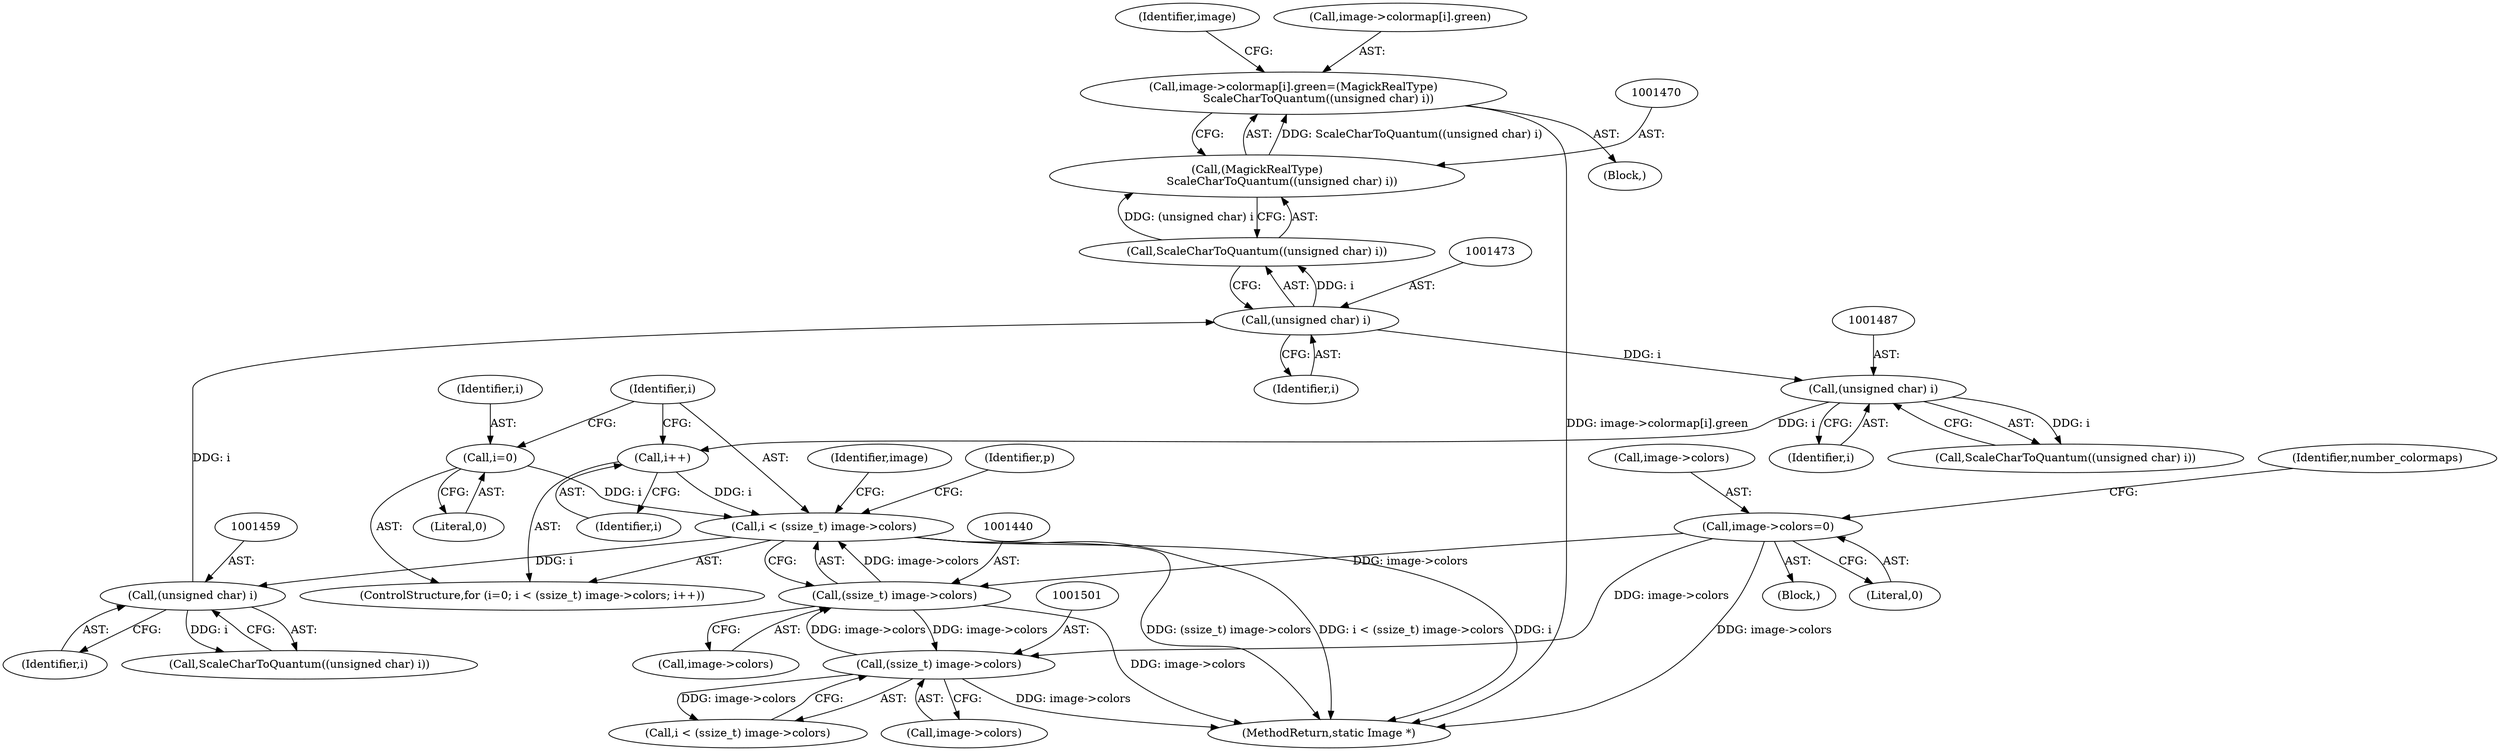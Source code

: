 digraph "0_ImageMagick_1c358ffe0049f768dd49a8a889c1cbf99ac9849b@array" {
"1001461" [label="(Call,image->colormap[i].green=(MagickRealType)\n              ScaleCharToQuantum((unsigned char) i))"];
"1001469" [label="(Call,(MagickRealType)\n              ScaleCharToQuantum((unsigned char) i))"];
"1001471" [label="(Call,ScaleCharToQuantum((unsigned char) i))"];
"1001472" [label="(Call,(unsigned char) i)"];
"1001458" [label="(Call,(unsigned char) i)"];
"1001437" [label="(Call,i < (ssize_t) image->colors)"];
"1001444" [label="(Call,i++)"];
"1001486" [label="(Call,(unsigned char) i)"];
"1001434" [label="(Call,i=0)"];
"1001439" [label="(Call,(ssize_t) image->colors)"];
"1001842" [label="(Call,image->colors=0)"];
"1001500" [label="(Call,(ssize_t) image->colors)"];
"1001434" [label="(Call,i=0)"];
"1001461" [label="(Call,image->colormap[i].green=(MagickRealType)\n              ScaleCharToQuantum((unsigned char) i))"];
"1001441" [label="(Call,image->colors)"];
"1001438" [label="(Identifier,i)"];
"1001500" [label="(Call,(ssize_t) image->colors)"];
"1001498" [label="(Call,i < (ssize_t) image->colors)"];
"1001659" [label="(Block,)"];
"1001436" [label="(Literal,0)"];
"1001849" [label="(Identifier,number_colormaps)"];
"1001486" [label="(Call,(unsigned char) i)"];
"1001433" [label="(ControlStructure,for (i=0; i < (ssize_t) image->colors; i++))"];
"1001975" [label="(MethodReturn,static Image *)"];
"1001435" [label="(Identifier,i)"];
"1001457" [label="(Call,ScaleCharToQuantum((unsigned char) i))"];
"1001479" [label="(Identifier,image)"];
"1001502" [label="(Call,image->colors)"];
"1001439" [label="(Call,(ssize_t) image->colors)"];
"1001462" [label="(Call,image->colormap[i].green)"];
"1001458" [label="(Call,(unsigned char) i)"];
"1001469" [label="(Call,(MagickRealType)\n              ScaleCharToQuantum((unsigned char) i))"];
"1001451" [label="(Identifier,image)"];
"1001488" [label="(Identifier,i)"];
"1001446" [label="(Block,)"];
"1001842" [label="(Call,image->colors=0)"];
"1001472" [label="(Call,(unsigned char) i)"];
"1001843" [label="(Call,image->colors)"];
"1001471" [label="(Call,ScaleCharToQuantum((unsigned char) i))"];
"1001437" [label="(Call,i < (ssize_t) image->colors)"];
"1001474" [label="(Identifier,i)"];
"1001445" [label="(Identifier,i)"];
"1001846" [label="(Literal,0)"];
"1001485" [label="(Call,ScaleCharToQuantum((unsigned char) i))"];
"1001460" [label="(Identifier,i)"];
"1001556" [label="(Identifier,p)"];
"1001444" [label="(Call,i++)"];
"1001461" -> "1001446"  [label="AST: "];
"1001461" -> "1001469"  [label="CFG: "];
"1001462" -> "1001461"  [label="AST: "];
"1001469" -> "1001461"  [label="AST: "];
"1001479" -> "1001461"  [label="CFG: "];
"1001461" -> "1001975"  [label="DDG: image->colormap[i].green"];
"1001469" -> "1001461"  [label="DDG: ScaleCharToQuantum((unsigned char) i)"];
"1001469" -> "1001471"  [label="CFG: "];
"1001470" -> "1001469"  [label="AST: "];
"1001471" -> "1001469"  [label="AST: "];
"1001471" -> "1001469"  [label="DDG: (unsigned char) i"];
"1001471" -> "1001472"  [label="CFG: "];
"1001472" -> "1001471"  [label="AST: "];
"1001472" -> "1001471"  [label="DDG: i"];
"1001472" -> "1001474"  [label="CFG: "];
"1001473" -> "1001472"  [label="AST: "];
"1001474" -> "1001472"  [label="AST: "];
"1001458" -> "1001472"  [label="DDG: i"];
"1001472" -> "1001486"  [label="DDG: i"];
"1001458" -> "1001457"  [label="AST: "];
"1001458" -> "1001460"  [label="CFG: "];
"1001459" -> "1001458"  [label="AST: "];
"1001460" -> "1001458"  [label="AST: "];
"1001457" -> "1001458"  [label="CFG: "];
"1001458" -> "1001457"  [label="DDG: i"];
"1001437" -> "1001458"  [label="DDG: i"];
"1001437" -> "1001433"  [label="AST: "];
"1001437" -> "1001439"  [label="CFG: "];
"1001438" -> "1001437"  [label="AST: "];
"1001439" -> "1001437"  [label="AST: "];
"1001451" -> "1001437"  [label="CFG: "];
"1001556" -> "1001437"  [label="CFG: "];
"1001437" -> "1001975"  [label="DDG: (ssize_t) image->colors"];
"1001437" -> "1001975"  [label="DDG: i < (ssize_t) image->colors"];
"1001437" -> "1001975"  [label="DDG: i"];
"1001444" -> "1001437"  [label="DDG: i"];
"1001434" -> "1001437"  [label="DDG: i"];
"1001439" -> "1001437"  [label="DDG: image->colors"];
"1001444" -> "1001433"  [label="AST: "];
"1001444" -> "1001445"  [label="CFG: "];
"1001445" -> "1001444"  [label="AST: "];
"1001438" -> "1001444"  [label="CFG: "];
"1001486" -> "1001444"  [label="DDG: i"];
"1001486" -> "1001485"  [label="AST: "];
"1001486" -> "1001488"  [label="CFG: "];
"1001487" -> "1001486"  [label="AST: "];
"1001488" -> "1001486"  [label="AST: "];
"1001485" -> "1001486"  [label="CFG: "];
"1001486" -> "1001485"  [label="DDG: i"];
"1001434" -> "1001433"  [label="AST: "];
"1001434" -> "1001436"  [label="CFG: "];
"1001435" -> "1001434"  [label="AST: "];
"1001436" -> "1001434"  [label="AST: "];
"1001438" -> "1001434"  [label="CFG: "];
"1001439" -> "1001441"  [label="CFG: "];
"1001440" -> "1001439"  [label="AST: "];
"1001441" -> "1001439"  [label="AST: "];
"1001439" -> "1001975"  [label="DDG: image->colors"];
"1001842" -> "1001439"  [label="DDG: image->colors"];
"1001500" -> "1001439"  [label="DDG: image->colors"];
"1001439" -> "1001500"  [label="DDG: image->colors"];
"1001842" -> "1001659"  [label="AST: "];
"1001842" -> "1001846"  [label="CFG: "];
"1001843" -> "1001842"  [label="AST: "];
"1001846" -> "1001842"  [label="AST: "];
"1001849" -> "1001842"  [label="CFG: "];
"1001842" -> "1001975"  [label="DDG: image->colors"];
"1001842" -> "1001500"  [label="DDG: image->colors"];
"1001500" -> "1001498"  [label="AST: "];
"1001500" -> "1001502"  [label="CFG: "];
"1001501" -> "1001500"  [label="AST: "];
"1001502" -> "1001500"  [label="AST: "];
"1001498" -> "1001500"  [label="CFG: "];
"1001500" -> "1001975"  [label="DDG: image->colors"];
"1001500" -> "1001498"  [label="DDG: image->colors"];
}
